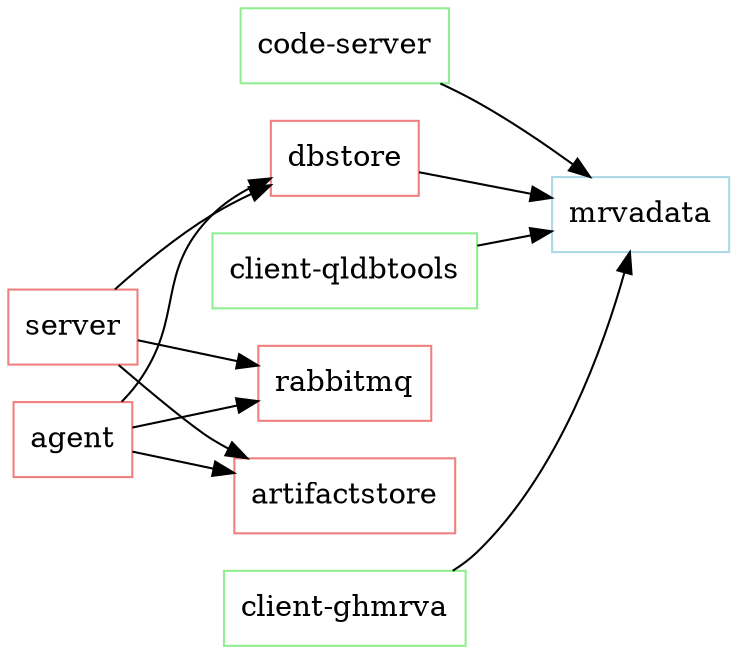 digraph docker_compose {
    rankdir=LR;
    
    node [shape=box];
    
    mrvadata [label="mrvadata" color=lightblue];
    "client-qldbtools" [label="client-qldbtools" color=lightgreen];
    "client-ghmrva" [label="client-ghmrva" color=lightgreen];
    "code-server" [label="code-server" color=lightgreen];
    rabbitmq [label="rabbitmq" color=lightcoral];
    server [label="server" color=lightcoral];
    dbstore [label="dbstore" color=lightcoral];
    artifactstore [label="artifactstore" color=lightcoral];
    agent [label="agent" color=lightcoral];
    
    // Dependencies
    "client-qldbtools" -> mrvadata;
    "client-ghmrva" -> mrvadata;
    "code-server" -> mrvadata;
    dbstore -> mrvadata;
    "server" -> rabbitmq;
    "server" -> dbstore;
    "server" -> artifactstore;
    agent -> rabbitmq;
    agent -> dbstore;
    agent -> artifactstore;
}
